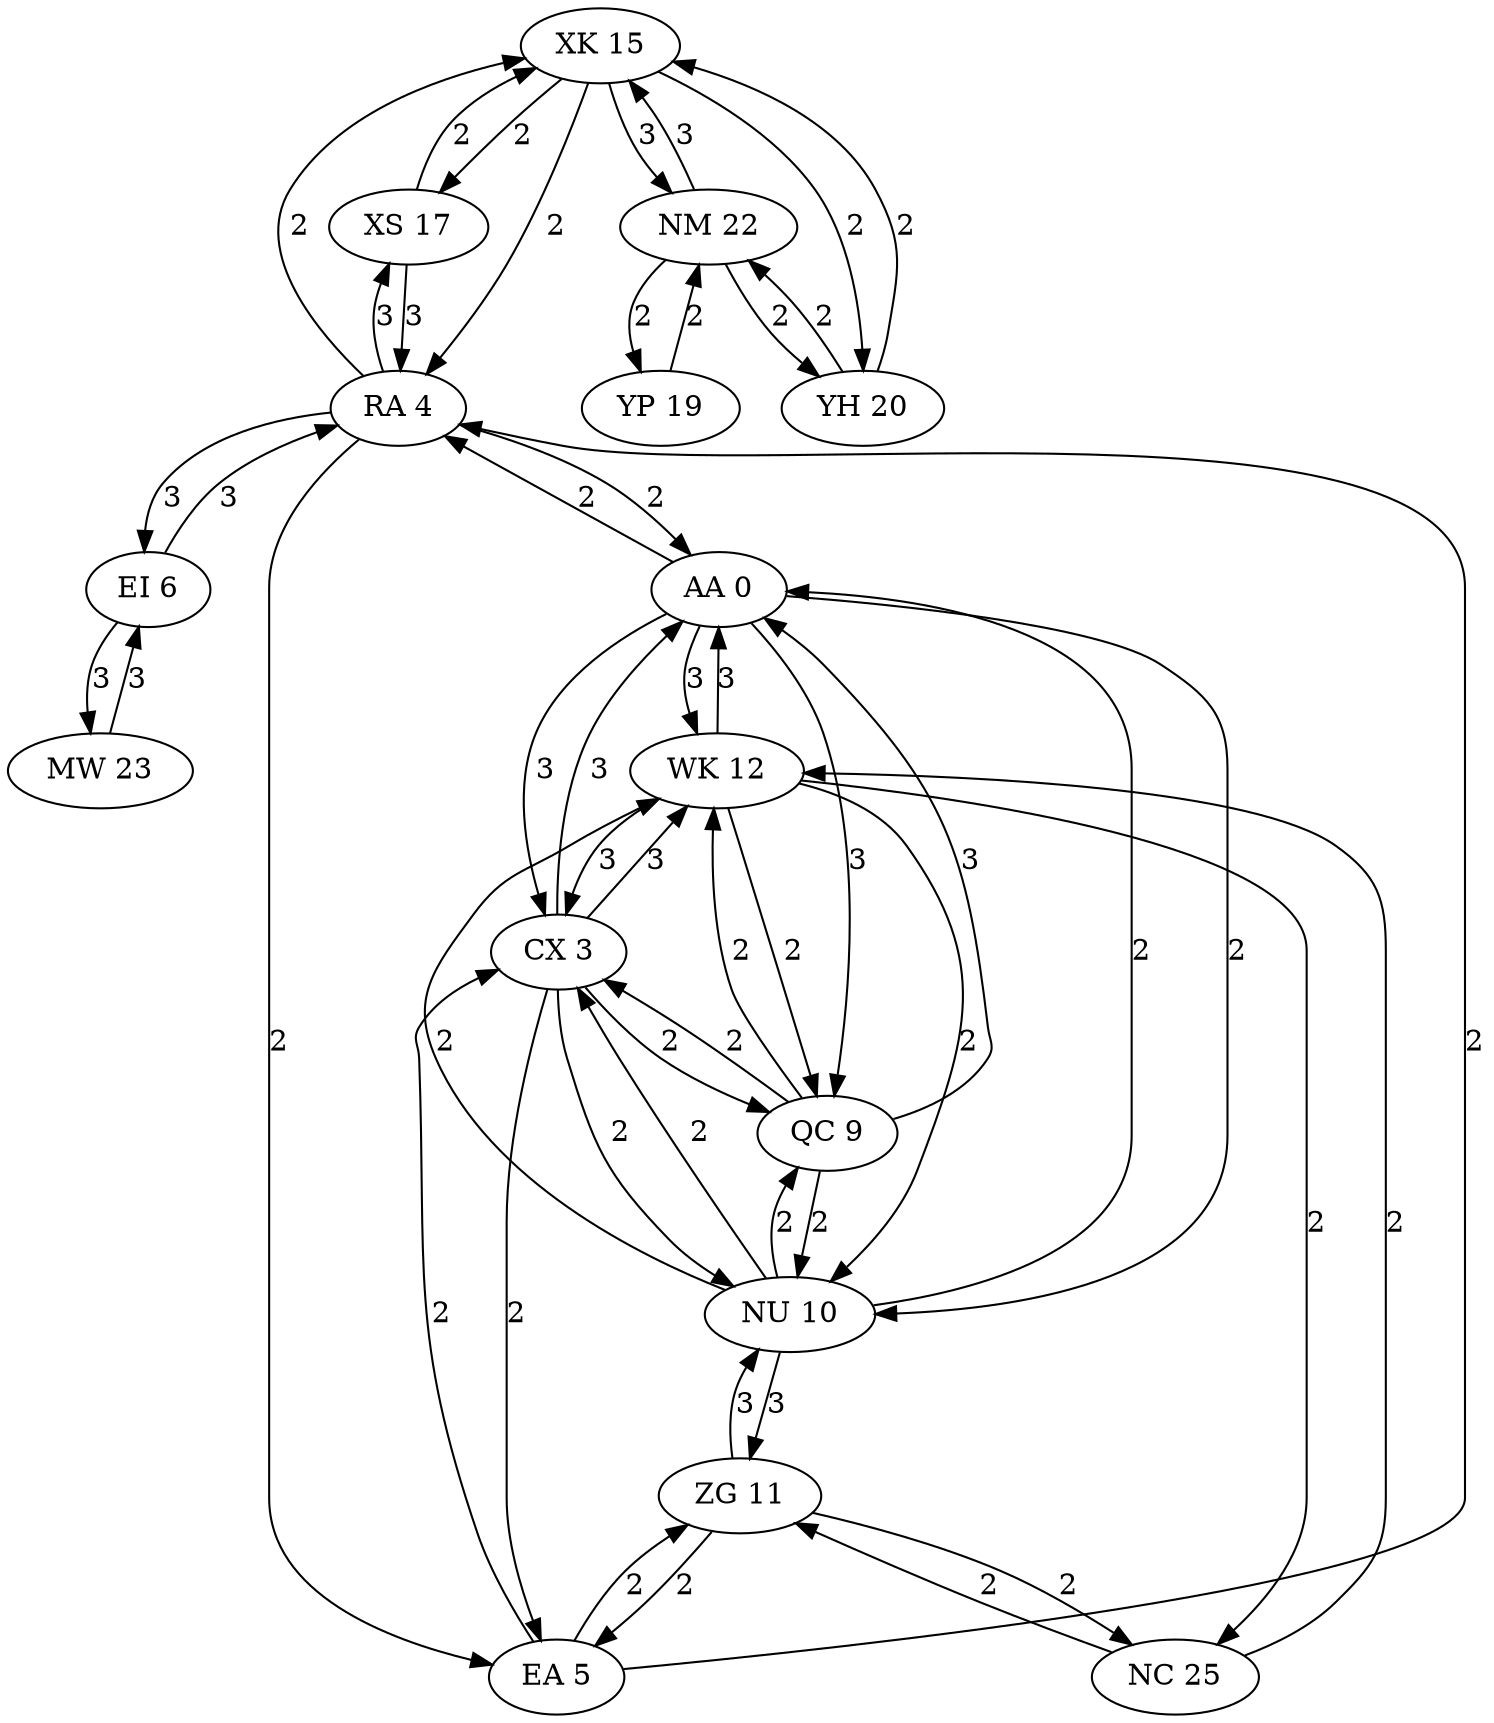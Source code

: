 digraph graphname {
    XK [label="XK 15"];
    XK -> XS [label=2];
    XK [label="XK 15"];
    XK -> RA [label=2];
    XK [label="XK 15"];
    XK -> NM [label=3];
    XK [label="XK 15"];
    XK -> YH [label=2];
    EI [label="EI 6"];
    EI -> MW [label=3];
    EI [label="EI 6"];
    EI -> RA [label=3];
    CX [label="CX 3"];
    CX -> QC [label=2];
    CX [label="CX 3"];
    CX -> NU [label=2];
    CX [label="CX 3"];
    CX -> EA [label=2];
    CX [label="CX 3"];
    CX -> WK [label=3];
    CX [label="CX 3"];
    CX -> AA [label=3];
    EA [label="EA 5"];
    EA -> RA [label=2];
    EA [label="EA 5"];
    EA -> CX [label=2];
    EA [label="EA 5"];
    EA -> ZG [label=2];
    XS [label="XS 17"];
    XS -> XK [label=2];
    XS [label="XS 17"];
    XS -> RA [label=3];
    NM [label="NM 22"];
    NM -> YH [label=2];
    NM [label="NM 22"];
    NM -> XK [label=3];
    NM [label="NM 22"];
    NM -> YP [label=2];
    NC [label="NC 25"];
    NC -> ZG [label=2];
    NC [label="NC 25"];
    NC -> WK [label=2];
    MW [label="MW 23"];
    MW -> EI [label=3];
    AA [label="AA 0"];
    AA -> RA [label=2];
    AA [label="AA 0"];
    AA -> QC [label=3];
    AA [label="AA 0"];
    AA -> WK [label=3];
    AA [label="AA 0"];
    AA -> NU [label=2];
    AA [label="AA 0"];
    AA -> CX [label=3];
    RA [label="RA 4"];
    RA -> AA [label=2];
    RA [label="RA 4"];
    RA -> EA [label=2];
    RA [label="RA 4"];
    RA -> XK [label=2];
    RA [label="RA 4"];
    RA -> EI [label=3];
    RA [label="RA 4"];
    RA -> XS [label=3];
    NU [label="NU 10"];
    NU -> WK [label=2];
    NU [label="NU 10"];
    NU -> CX [label=2];
    NU [label="NU 10"];
    NU -> QC [label=2];
    NU [label="NU 10"];
    NU -> ZG [label=3];
    NU [label="NU 10"];
    NU -> AA [label=2];
    YH [label="YH 20"];
    YH -> NM [label=2];
    YH [label="YH 20"];
    YH -> XK [label=2];
    YP [label="YP 19"];
    YP -> NM [label=2];
    ZG [label="ZG 11"];
    ZG -> NC [label=2];
    ZG [label="ZG 11"];
    ZG -> EA [label=2];
    ZG [label="ZG 11"];
    ZG -> NU [label=3];
    QC [label="QC 9"];
    QC -> WK [label=2];
    QC [label="QC 9"];
    QC -> CX [label=2];
    QC [label="QC 9"];
    QC -> AA [label=3];
    QC [label="QC 9"];
    QC -> NU [label=2];
    WK [label="WK 12"];
    WK -> QC [label=2];
    WK [label="WK 12"];
    WK -> NU [label=2];
    WK [label="WK 12"];
    WK -> CX [label=3];
    WK [label="WK 12"];
    WK -> NC [label=2];
    WK [label="WK 12"];
    WK -> AA [label=3];
}
